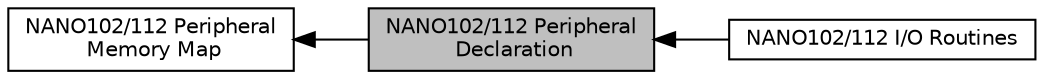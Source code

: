 digraph "NANO102/112 Peripheral Declaration"
{
  edge [fontname="Helvetica",fontsize="10",labelfontname="Helvetica",labelfontsize="10"];
  node [fontname="Helvetica",fontsize="10",shape=box];
  rankdir=LR;
  Node3 [label="NANO102/112 I/O Routines",height=0.2,width=0.4,color="black", fillcolor="white", style="filled",URL="$d6/d70/group___n_a_n_o1_x2___i_o___r_o_u_t_i_n_e.html",tooltip=" "];
  Node1 [label="NANO102/112 Peripheral\l Declaration",height=0.2,width=0.4,color="black", fillcolor="grey75", style="filled", fontcolor="black",tooltip=" "];
  Node2 [label="NANO102/112 Peripheral\l Memory Map",height=0.2,width=0.4,color="black", fillcolor="white", style="filled",URL="$d5/db2/group___n_a_n_o1_x2___p_e_r_i_p_h_e_r_a_l___m_e_m___m_a_p.html",tooltip=" "];
  Node2->Node1 [shape=plaintext, dir="back", style="solid"];
  Node1->Node3 [shape=plaintext, dir="back", style="solid"];
}

